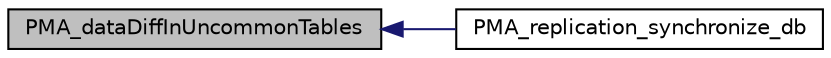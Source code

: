 digraph G
{
  edge [fontname="Helvetica",fontsize="10",labelfontname="Helvetica",labelfontsize="10"];
  node [fontname="Helvetica",fontsize="10",shape=record];
  rankdir="LR";
  Node1 [label="PMA_dataDiffInUncommonTables",height=0.2,width=0.4,color="black", fillcolor="grey75", style="filled" fontcolor="black"];
  Node1 -> Node2 [dir="back",color="midnightblue",fontsize="10",style="solid",fontname="Helvetica"];
  Node2 [label="PMA_replication_synchronize_db",height=0.2,width=0.4,color="black", fillcolor="white", style="filled",URL="$replication_8inc_8php.html#a9d196603d9e2d6d5738f7ec564225964",tooltip="This function provides synchronization of structure and data between two mysql servers."];
}
